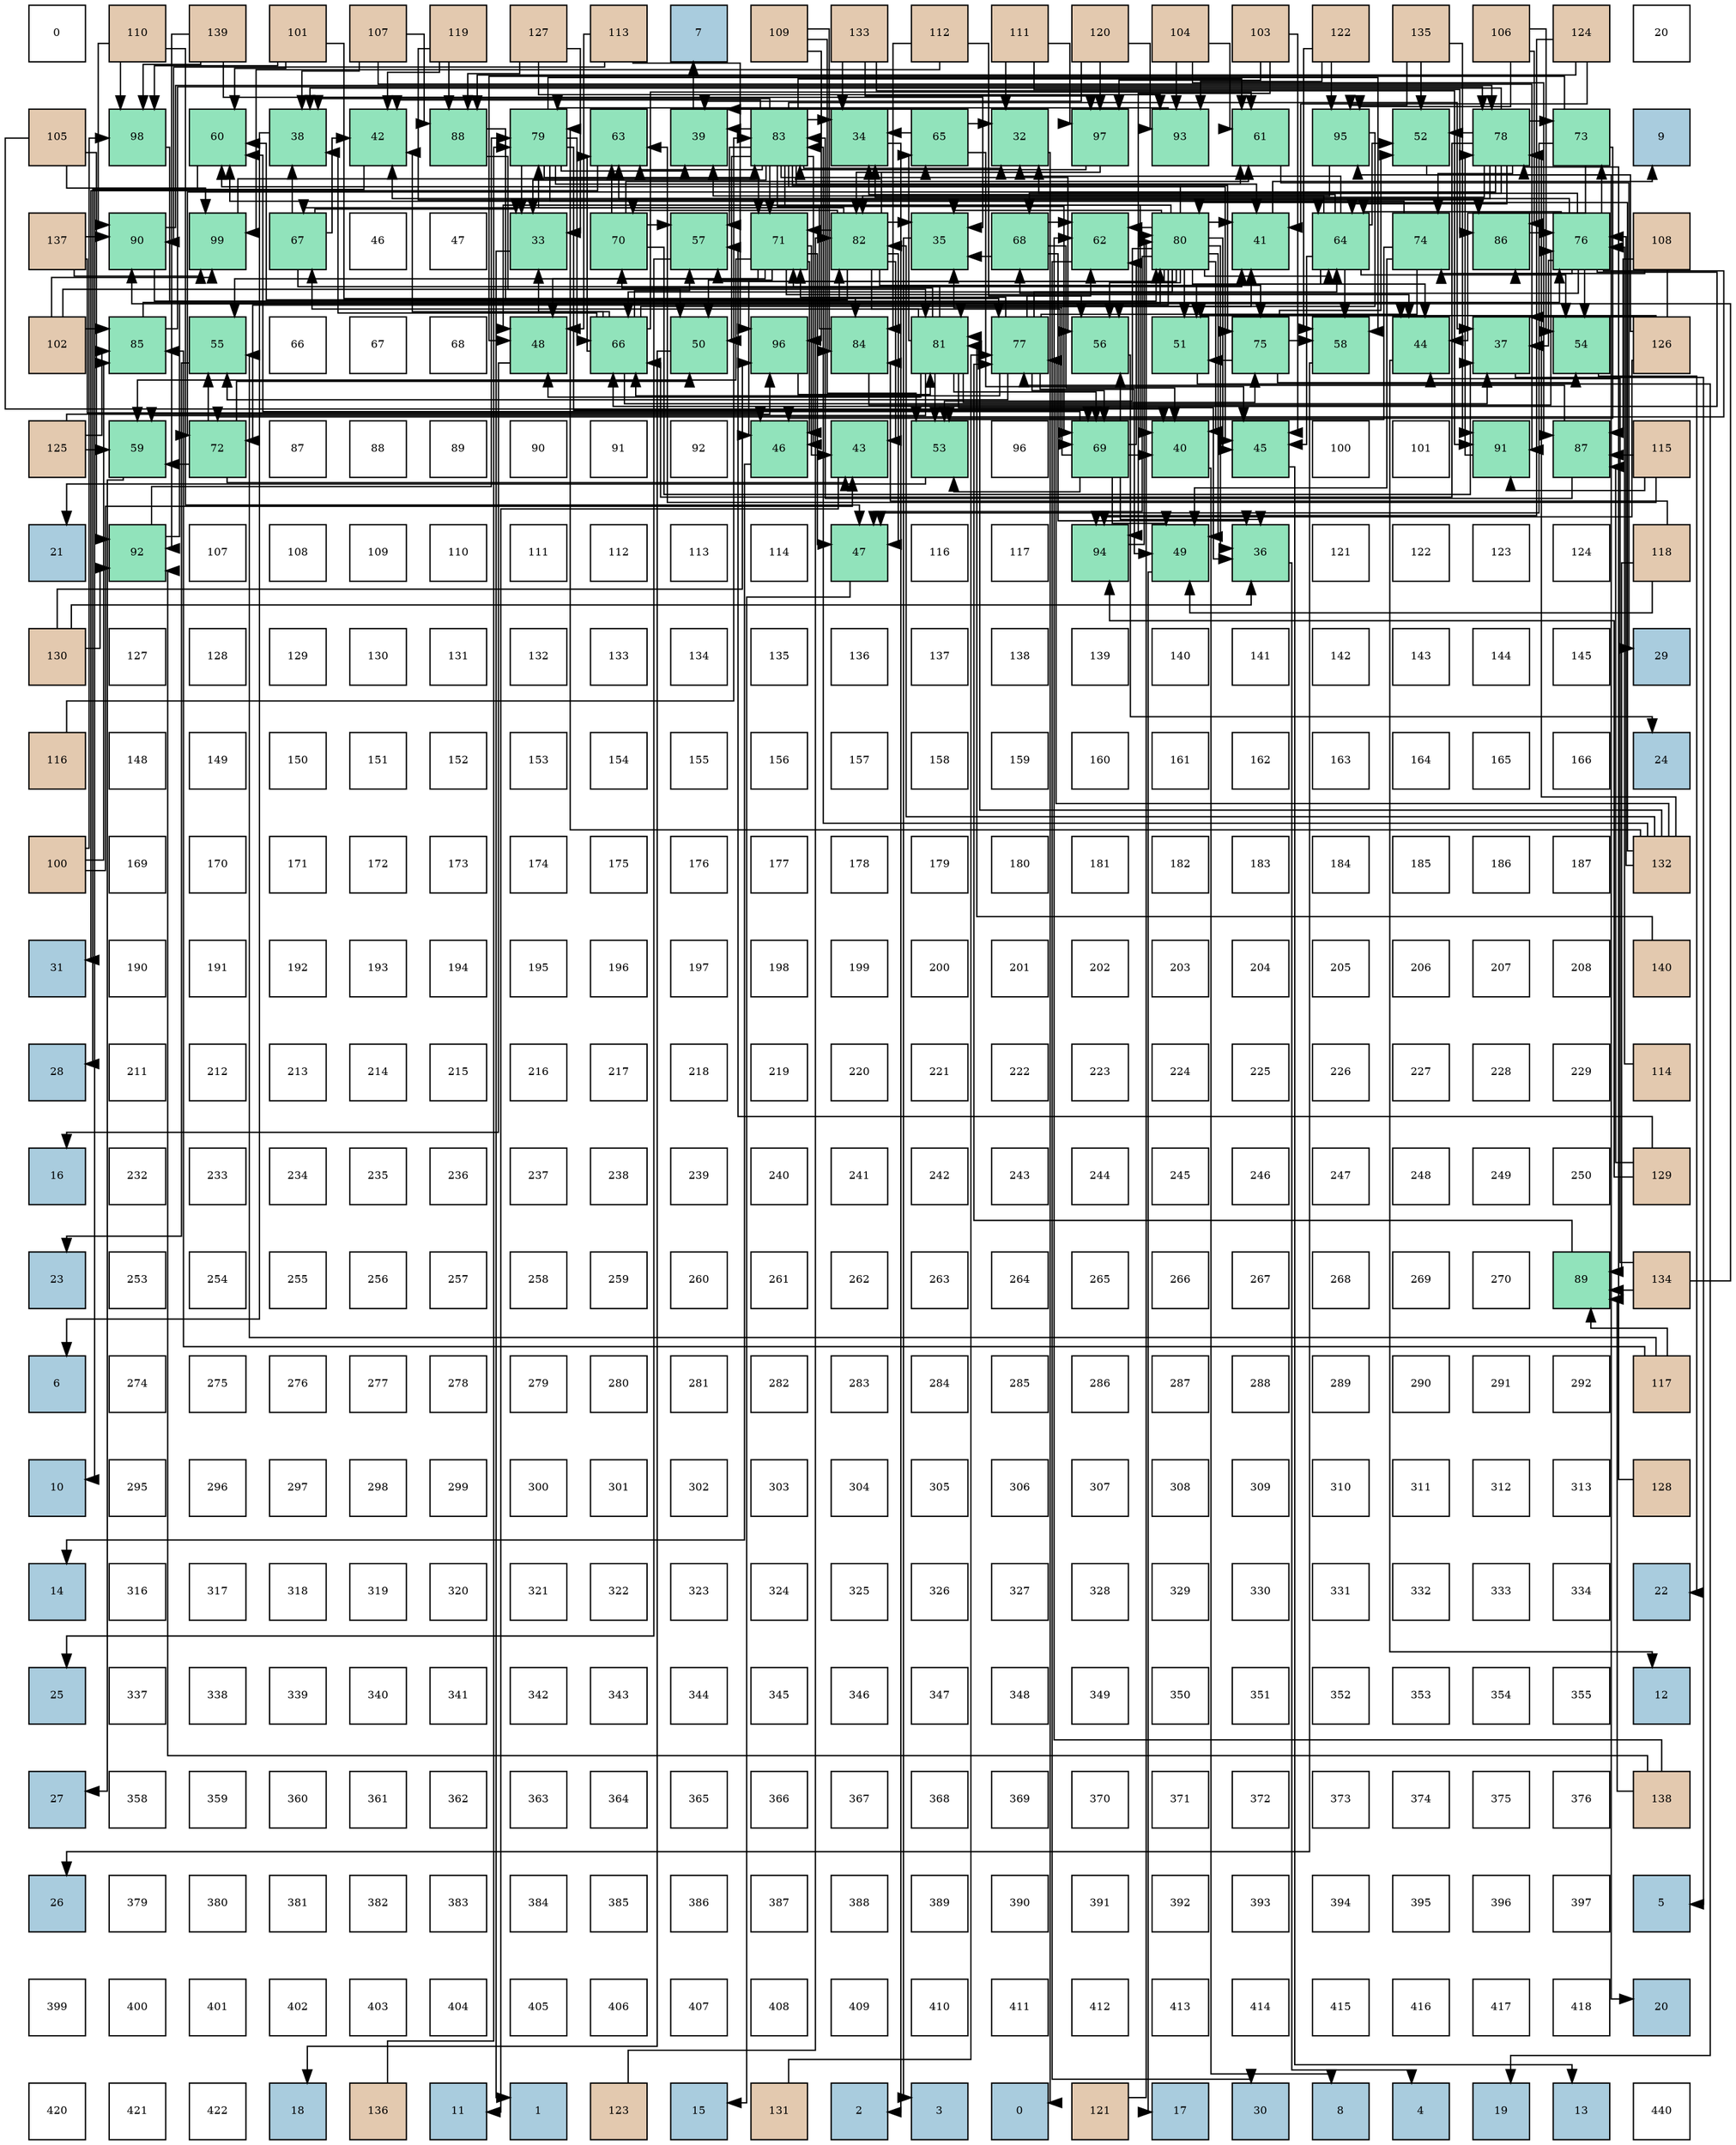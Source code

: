 digraph layout{
 rankdir=TB;
 splines=ortho;
 node [style=filled shape=square fixedsize=true width=0.6];
0[label="0", fontsize=8, fillcolor="#ffffff"];
1[label="110", fontsize=8, fillcolor="#e3c9af"];
2[label="139", fontsize=8, fillcolor="#e3c9af"];
3[label="101", fontsize=8, fillcolor="#e3c9af"];
4[label="107", fontsize=8, fillcolor="#e3c9af"];
5[label="119", fontsize=8, fillcolor="#e3c9af"];
6[label="127", fontsize=8, fillcolor="#e3c9af"];
7[label="113", fontsize=8, fillcolor="#e3c9af"];
8[label="7", fontsize=8, fillcolor="#a9ccde"];
9[label="109", fontsize=8, fillcolor="#e3c9af"];
10[label="133", fontsize=8, fillcolor="#e3c9af"];
11[label="112", fontsize=8, fillcolor="#e3c9af"];
12[label="111", fontsize=8, fillcolor="#e3c9af"];
13[label="120", fontsize=8, fillcolor="#e3c9af"];
14[label="104", fontsize=8, fillcolor="#e3c9af"];
15[label="103", fontsize=8, fillcolor="#e3c9af"];
16[label="122", fontsize=8, fillcolor="#e3c9af"];
17[label="135", fontsize=8, fillcolor="#e3c9af"];
18[label="106", fontsize=8, fillcolor="#e3c9af"];
19[label="124", fontsize=8, fillcolor="#e3c9af"];
20[label="20", fontsize=8, fillcolor="#ffffff"];
21[label="105", fontsize=8, fillcolor="#e3c9af"];
22[label="98", fontsize=8, fillcolor="#91e3bb"];
23[label="60", fontsize=8, fillcolor="#91e3bb"];
24[label="38", fontsize=8, fillcolor="#91e3bb"];
25[label="42", fontsize=8, fillcolor="#91e3bb"];
26[label="88", fontsize=8, fillcolor="#91e3bb"];
27[label="79", fontsize=8, fillcolor="#91e3bb"];
28[label="63", fontsize=8, fillcolor="#91e3bb"];
29[label="39", fontsize=8, fillcolor="#91e3bb"];
30[label="83", fontsize=8, fillcolor="#91e3bb"];
31[label="34", fontsize=8, fillcolor="#91e3bb"];
32[label="65", fontsize=8, fillcolor="#91e3bb"];
33[label="32", fontsize=8, fillcolor="#91e3bb"];
34[label="97", fontsize=8, fillcolor="#91e3bb"];
35[label="93", fontsize=8, fillcolor="#91e3bb"];
36[label="61", fontsize=8, fillcolor="#91e3bb"];
37[label="95", fontsize=8, fillcolor="#91e3bb"];
38[label="52", fontsize=8, fillcolor="#91e3bb"];
39[label="78", fontsize=8, fillcolor="#91e3bb"];
40[label="73", fontsize=8, fillcolor="#91e3bb"];
41[label="9", fontsize=8, fillcolor="#a9ccde"];
42[label="137", fontsize=8, fillcolor="#e3c9af"];
43[label="90", fontsize=8, fillcolor="#91e3bb"];
44[label="99", fontsize=8, fillcolor="#91e3bb"];
45[label="67", fontsize=8, fillcolor="#91e3bb"];
46[label="46", fontsize=8, fillcolor="#ffffff"];
47[label="47", fontsize=8, fillcolor="#ffffff"];
48[label="33", fontsize=8, fillcolor="#91e3bb"];
49[label="70", fontsize=8, fillcolor="#91e3bb"];
50[label="57", fontsize=8, fillcolor="#91e3bb"];
51[label="71", fontsize=8, fillcolor="#91e3bb"];
52[label="82", fontsize=8, fillcolor="#91e3bb"];
53[label="35", fontsize=8, fillcolor="#91e3bb"];
54[label="68", fontsize=8, fillcolor="#91e3bb"];
55[label="62", fontsize=8, fillcolor="#91e3bb"];
56[label="80", fontsize=8, fillcolor="#91e3bb"];
57[label="41", fontsize=8, fillcolor="#91e3bb"];
58[label="64", fontsize=8, fillcolor="#91e3bb"];
59[label="74", fontsize=8, fillcolor="#91e3bb"];
60[label="86", fontsize=8, fillcolor="#91e3bb"];
61[label="76", fontsize=8, fillcolor="#91e3bb"];
62[label="108", fontsize=8, fillcolor="#e3c9af"];
63[label="102", fontsize=8, fillcolor="#e3c9af"];
64[label="85", fontsize=8, fillcolor="#91e3bb"];
65[label="55", fontsize=8, fillcolor="#91e3bb"];
66[label="66", fontsize=8, fillcolor="#ffffff"];
67[label="67", fontsize=8, fillcolor="#ffffff"];
68[label="68", fontsize=8, fillcolor="#ffffff"];
69[label="48", fontsize=8, fillcolor="#91e3bb"];
70[label="66", fontsize=8, fillcolor="#91e3bb"];
71[label="50", fontsize=8, fillcolor="#91e3bb"];
72[label="96", fontsize=8, fillcolor="#91e3bb"];
73[label="84", fontsize=8, fillcolor="#91e3bb"];
74[label="81", fontsize=8, fillcolor="#91e3bb"];
75[label="77", fontsize=8, fillcolor="#91e3bb"];
76[label="56", fontsize=8, fillcolor="#91e3bb"];
77[label="51", fontsize=8, fillcolor="#91e3bb"];
78[label="75", fontsize=8, fillcolor="#91e3bb"];
79[label="58", fontsize=8, fillcolor="#91e3bb"];
80[label="44", fontsize=8, fillcolor="#91e3bb"];
81[label="37", fontsize=8, fillcolor="#91e3bb"];
82[label="54", fontsize=8, fillcolor="#91e3bb"];
83[label="126", fontsize=8, fillcolor="#e3c9af"];
84[label="125", fontsize=8, fillcolor="#e3c9af"];
85[label="59", fontsize=8, fillcolor="#91e3bb"];
86[label="72", fontsize=8, fillcolor="#91e3bb"];
87[label="87", fontsize=8, fillcolor="#ffffff"];
88[label="88", fontsize=8, fillcolor="#ffffff"];
89[label="89", fontsize=8, fillcolor="#ffffff"];
90[label="90", fontsize=8, fillcolor="#ffffff"];
91[label="91", fontsize=8, fillcolor="#ffffff"];
92[label="92", fontsize=8, fillcolor="#ffffff"];
93[label="46", fontsize=8, fillcolor="#91e3bb"];
94[label="43", fontsize=8, fillcolor="#91e3bb"];
95[label="53", fontsize=8, fillcolor="#91e3bb"];
96[label="96", fontsize=8, fillcolor="#ffffff"];
97[label="69", fontsize=8, fillcolor="#91e3bb"];
98[label="40", fontsize=8, fillcolor="#91e3bb"];
99[label="45", fontsize=8, fillcolor="#91e3bb"];
100[label="100", fontsize=8, fillcolor="#ffffff"];
101[label="101", fontsize=8, fillcolor="#ffffff"];
102[label="91", fontsize=8, fillcolor="#91e3bb"];
103[label="87", fontsize=8, fillcolor="#91e3bb"];
104[label="115", fontsize=8, fillcolor="#e3c9af"];
105[label="21", fontsize=8, fillcolor="#a9ccde"];
106[label="92", fontsize=8, fillcolor="#91e3bb"];
107[label="107", fontsize=8, fillcolor="#ffffff"];
108[label="108", fontsize=8, fillcolor="#ffffff"];
109[label="109", fontsize=8, fillcolor="#ffffff"];
110[label="110", fontsize=8, fillcolor="#ffffff"];
111[label="111", fontsize=8, fillcolor="#ffffff"];
112[label="112", fontsize=8, fillcolor="#ffffff"];
113[label="113", fontsize=8, fillcolor="#ffffff"];
114[label="114", fontsize=8, fillcolor="#ffffff"];
115[label="47", fontsize=8, fillcolor="#91e3bb"];
116[label="116", fontsize=8, fillcolor="#ffffff"];
117[label="117", fontsize=8, fillcolor="#ffffff"];
118[label="94", fontsize=8, fillcolor="#91e3bb"];
119[label="49", fontsize=8, fillcolor="#91e3bb"];
120[label="36", fontsize=8, fillcolor="#91e3bb"];
121[label="121", fontsize=8, fillcolor="#ffffff"];
122[label="122", fontsize=8, fillcolor="#ffffff"];
123[label="123", fontsize=8, fillcolor="#ffffff"];
124[label="124", fontsize=8, fillcolor="#ffffff"];
125[label="118", fontsize=8, fillcolor="#e3c9af"];
126[label="130", fontsize=8, fillcolor="#e3c9af"];
127[label="127", fontsize=8, fillcolor="#ffffff"];
128[label="128", fontsize=8, fillcolor="#ffffff"];
129[label="129", fontsize=8, fillcolor="#ffffff"];
130[label="130", fontsize=8, fillcolor="#ffffff"];
131[label="131", fontsize=8, fillcolor="#ffffff"];
132[label="132", fontsize=8, fillcolor="#ffffff"];
133[label="133", fontsize=8, fillcolor="#ffffff"];
134[label="134", fontsize=8, fillcolor="#ffffff"];
135[label="135", fontsize=8, fillcolor="#ffffff"];
136[label="136", fontsize=8, fillcolor="#ffffff"];
137[label="137", fontsize=8, fillcolor="#ffffff"];
138[label="138", fontsize=8, fillcolor="#ffffff"];
139[label="139", fontsize=8, fillcolor="#ffffff"];
140[label="140", fontsize=8, fillcolor="#ffffff"];
141[label="141", fontsize=8, fillcolor="#ffffff"];
142[label="142", fontsize=8, fillcolor="#ffffff"];
143[label="143", fontsize=8, fillcolor="#ffffff"];
144[label="144", fontsize=8, fillcolor="#ffffff"];
145[label="145", fontsize=8, fillcolor="#ffffff"];
146[label="29", fontsize=8, fillcolor="#a9ccde"];
147[label="116", fontsize=8, fillcolor="#e3c9af"];
148[label="148", fontsize=8, fillcolor="#ffffff"];
149[label="149", fontsize=8, fillcolor="#ffffff"];
150[label="150", fontsize=8, fillcolor="#ffffff"];
151[label="151", fontsize=8, fillcolor="#ffffff"];
152[label="152", fontsize=8, fillcolor="#ffffff"];
153[label="153", fontsize=8, fillcolor="#ffffff"];
154[label="154", fontsize=8, fillcolor="#ffffff"];
155[label="155", fontsize=8, fillcolor="#ffffff"];
156[label="156", fontsize=8, fillcolor="#ffffff"];
157[label="157", fontsize=8, fillcolor="#ffffff"];
158[label="158", fontsize=8, fillcolor="#ffffff"];
159[label="159", fontsize=8, fillcolor="#ffffff"];
160[label="160", fontsize=8, fillcolor="#ffffff"];
161[label="161", fontsize=8, fillcolor="#ffffff"];
162[label="162", fontsize=8, fillcolor="#ffffff"];
163[label="163", fontsize=8, fillcolor="#ffffff"];
164[label="164", fontsize=8, fillcolor="#ffffff"];
165[label="165", fontsize=8, fillcolor="#ffffff"];
166[label="166", fontsize=8, fillcolor="#ffffff"];
167[label="24", fontsize=8, fillcolor="#a9ccde"];
168[label="100", fontsize=8, fillcolor="#e3c9af"];
169[label="169", fontsize=8, fillcolor="#ffffff"];
170[label="170", fontsize=8, fillcolor="#ffffff"];
171[label="171", fontsize=8, fillcolor="#ffffff"];
172[label="172", fontsize=8, fillcolor="#ffffff"];
173[label="173", fontsize=8, fillcolor="#ffffff"];
174[label="174", fontsize=8, fillcolor="#ffffff"];
175[label="175", fontsize=8, fillcolor="#ffffff"];
176[label="176", fontsize=8, fillcolor="#ffffff"];
177[label="177", fontsize=8, fillcolor="#ffffff"];
178[label="178", fontsize=8, fillcolor="#ffffff"];
179[label="179", fontsize=8, fillcolor="#ffffff"];
180[label="180", fontsize=8, fillcolor="#ffffff"];
181[label="181", fontsize=8, fillcolor="#ffffff"];
182[label="182", fontsize=8, fillcolor="#ffffff"];
183[label="183", fontsize=8, fillcolor="#ffffff"];
184[label="184", fontsize=8, fillcolor="#ffffff"];
185[label="185", fontsize=8, fillcolor="#ffffff"];
186[label="186", fontsize=8, fillcolor="#ffffff"];
187[label="187", fontsize=8, fillcolor="#ffffff"];
188[label="132", fontsize=8, fillcolor="#e3c9af"];
189[label="31", fontsize=8, fillcolor="#a9ccde"];
190[label="190", fontsize=8, fillcolor="#ffffff"];
191[label="191", fontsize=8, fillcolor="#ffffff"];
192[label="192", fontsize=8, fillcolor="#ffffff"];
193[label="193", fontsize=8, fillcolor="#ffffff"];
194[label="194", fontsize=8, fillcolor="#ffffff"];
195[label="195", fontsize=8, fillcolor="#ffffff"];
196[label="196", fontsize=8, fillcolor="#ffffff"];
197[label="197", fontsize=8, fillcolor="#ffffff"];
198[label="198", fontsize=8, fillcolor="#ffffff"];
199[label="199", fontsize=8, fillcolor="#ffffff"];
200[label="200", fontsize=8, fillcolor="#ffffff"];
201[label="201", fontsize=8, fillcolor="#ffffff"];
202[label="202", fontsize=8, fillcolor="#ffffff"];
203[label="203", fontsize=8, fillcolor="#ffffff"];
204[label="204", fontsize=8, fillcolor="#ffffff"];
205[label="205", fontsize=8, fillcolor="#ffffff"];
206[label="206", fontsize=8, fillcolor="#ffffff"];
207[label="207", fontsize=8, fillcolor="#ffffff"];
208[label="208", fontsize=8, fillcolor="#ffffff"];
209[label="140", fontsize=8, fillcolor="#e3c9af"];
210[label="28", fontsize=8, fillcolor="#a9ccde"];
211[label="211", fontsize=8, fillcolor="#ffffff"];
212[label="212", fontsize=8, fillcolor="#ffffff"];
213[label="213", fontsize=8, fillcolor="#ffffff"];
214[label="214", fontsize=8, fillcolor="#ffffff"];
215[label="215", fontsize=8, fillcolor="#ffffff"];
216[label="216", fontsize=8, fillcolor="#ffffff"];
217[label="217", fontsize=8, fillcolor="#ffffff"];
218[label="218", fontsize=8, fillcolor="#ffffff"];
219[label="219", fontsize=8, fillcolor="#ffffff"];
220[label="220", fontsize=8, fillcolor="#ffffff"];
221[label="221", fontsize=8, fillcolor="#ffffff"];
222[label="222", fontsize=8, fillcolor="#ffffff"];
223[label="223", fontsize=8, fillcolor="#ffffff"];
224[label="224", fontsize=8, fillcolor="#ffffff"];
225[label="225", fontsize=8, fillcolor="#ffffff"];
226[label="226", fontsize=8, fillcolor="#ffffff"];
227[label="227", fontsize=8, fillcolor="#ffffff"];
228[label="228", fontsize=8, fillcolor="#ffffff"];
229[label="229", fontsize=8, fillcolor="#ffffff"];
230[label="114", fontsize=8, fillcolor="#e3c9af"];
231[label="16", fontsize=8, fillcolor="#a9ccde"];
232[label="232", fontsize=8, fillcolor="#ffffff"];
233[label="233", fontsize=8, fillcolor="#ffffff"];
234[label="234", fontsize=8, fillcolor="#ffffff"];
235[label="235", fontsize=8, fillcolor="#ffffff"];
236[label="236", fontsize=8, fillcolor="#ffffff"];
237[label="237", fontsize=8, fillcolor="#ffffff"];
238[label="238", fontsize=8, fillcolor="#ffffff"];
239[label="239", fontsize=8, fillcolor="#ffffff"];
240[label="240", fontsize=8, fillcolor="#ffffff"];
241[label="241", fontsize=8, fillcolor="#ffffff"];
242[label="242", fontsize=8, fillcolor="#ffffff"];
243[label="243", fontsize=8, fillcolor="#ffffff"];
244[label="244", fontsize=8, fillcolor="#ffffff"];
245[label="245", fontsize=8, fillcolor="#ffffff"];
246[label="246", fontsize=8, fillcolor="#ffffff"];
247[label="247", fontsize=8, fillcolor="#ffffff"];
248[label="248", fontsize=8, fillcolor="#ffffff"];
249[label="249", fontsize=8, fillcolor="#ffffff"];
250[label="250", fontsize=8, fillcolor="#ffffff"];
251[label="129", fontsize=8, fillcolor="#e3c9af"];
252[label="23", fontsize=8, fillcolor="#a9ccde"];
253[label="253", fontsize=8, fillcolor="#ffffff"];
254[label="254", fontsize=8, fillcolor="#ffffff"];
255[label="255", fontsize=8, fillcolor="#ffffff"];
256[label="256", fontsize=8, fillcolor="#ffffff"];
257[label="257", fontsize=8, fillcolor="#ffffff"];
258[label="258", fontsize=8, fillcolor="#ffffff"];
259[label="259", fontsize=8, fillcolor="#ffffff"];
260[label="260", fontsize=8, fillcolor="#ffffff"];
261[label="261", fontsize=8, fillcolor="#ffffff"];
262[label="262", fontsize=8, fillcolor="#ffffff"];
263[label="263", fontsize=8, fillcolor="#ffffff"];
264[label="264", fontsize=8, fillcolor="#ffffff"];
265[label="265", fontsize=8, fillcolor="#ffffff"];
266[label="266", fontsize=8, fillcolor="#ffffff"];
267[label="267", fontsize=8, fillcolor="#ffffff"];
268[label="268", fontsize=8, fillcolor="#ffffff"];
269[label="269", fontsize=8, fillcolor="#ffffff"];
270[label="270", fontsize=8, fillcolor="#ffffff"];
271[label="89", fontsize=8, fillcolor="#91e3bb"];
272[label="134", fontsize=8, fillcolor="#e3c9af"];
273[label="6", fontsize=8, fillcolor="#a9ccde"];
274[label="274", fontsize=8, fillcolor="#ffffff"];
275[label="275", fontsize=8, fillcolor="#ffffff"];
276[label="276", fontsize=8, fillcolor="#ffffff"];
277[label="277", fontsize=8, fillcolor="#ffffff"];
278[label="278", fontsize=8, fillcolor="#ffffff"];
279[label="279", fontsize=8, fillcolor="#ffffff"];
280[label="280", fontsize=8, fillcolor="#ffffff"];
281[label="281", fontsize=8, fillcolor="#ffffff"];
282[label="282", fontsize=8, fillcolor="#ffffff"];
283[label="283", fontsize=8, fillcolor="#ffffff"];
284[label="284", fontsize=8, fillcolor="#ffffff"];
285[label="285", fontsize=8, fillcolor="#ffffff"];
286[label="286", fontsize=8, fillcolor="#ffffff"];
287[label="287", fontsize=8, fillcolor="#ffffff"];
288[label="288", fontsize=8, fillcolor="#ffffff"];
289[label="289", fontsize=8, fillcolor="#ffffff"];
290[label="290", fontsize=8, fillcolor="#ffffff"];
291[label="291", fontsize=8, fillcolor="#ffffff"];
292[label="292", fontsize=8, fillcolor="#ffffff"];
293[label="117", fontsize=8, fillcolor="#e3c9af"];
294[label="10", fontsize=8, fillcolor="#a9ccde"];
295[label="295", fontsize=8, fillcolor="#ffffff"];
296[label="296", fontsize=8, fillcolor="#ffffff"];
297[label="297", fontsize=8, fillcolor="#ffffff"];
298[label="298", fontsize=8, fillcolor="#ffffff"];
299[label="299", fontsize=8, fillcolor="#ffffff"];
300[label="300", fontsize=8, fillcolor="#ffffff"];
301[label="301", fontsize=8, fillcolor="#ffffff"];
302[label="302", fontsize=8, fillcolor="#ffffff"];
303[label="303", fontsize=8, fillcolor="#ffffff"];
304[label="304", fontsize=8, fillcolor="#ffffff"];
305[label="305", fontsize=8, fillcolor="#ffffff"];
306[label="306", fontsize=8, fillcolor="#ffffff"];
307[label="307", fontsize=8, fillcolor="#ffffff"];
308[label="308", fontsize=8, fillcolor="#ffffff"];
309[label="309", fontsize=8, fillcolor="#ffffff"];
310[label="310", fontsize=8, fillcolor="#ffffff"];
311[label="311", fontsize=8, fillcolor="#ffffff"];
312[label="312", fontsize=8, fillcolor="#ffffff"];
313[label="313", fontsize=8, fillcolor="#ffffff"];
314[label="128", fontsize=8, fillcolor="#e3c9af"];
315[label="14", fontsize=8, fillcolor="#a9ccde"];
316[label="316", fontsize=8, fillcolor="#ffffff"];
317[label="317", fontsize=8, fillcolor="#ffffff"];
318[label="318", fontsize=8, fillcolor="#ffffff"];
319[label="319", fontsize=8, fillcolor="#ffffff"];
320[label="320", fontsize=8, fillcolor="#ffffff"];
321[label="321", fontsize=8, fillcolor="#ffffff"];
322[label="322", fontsize=8, fillcolor="#ffffff"];
323[label="323", fontsize=8, fillcolor="#ffffff"];
324[label="324", fontsize=8, fillcolor="#ffffff"];
325[label="325", fontsize=8, fillcolor="#ffffff"];
326[label="326", fontsize=8, fillcolor="#ffffff"];
327[label="327", fontsize=8, fillcolor="#ffffff"];
328[label="328", fontsize=8, fillcolor="#ffffff"];
329[label="329", fontsize=8, fillcolor="#ffffff"];
330[label="330", fontsize=8, fillcolor="#ffffff"];
331[label="331", fontsize=8, fillcolor="#ffffff"];
332[label="332", fontsize=8, fillcolor="#ffffff"];
333[label="333", fontsize=8, fillcolor="#ffffff"];
334[label="334", fontsize=8, fillcolor="#ffffff"];
335[label="22", fontsize=8, fillcolor="#a9ccde"];
336[label="25", fontsize=8, fillcolor="#a9ccde"];
337[label="337", fontsize=8, fillcolor="#ffffff"];
338[label="338", fontsize=8, fillcolor="#ffffff"];
339[label="339", fontsize=8, fillcolor="#ffffff"];
340[label="340", fontsize=8, fillcolor="#ffffff"];
341[label="341", fontsize=8, fillcolor="#ffffff"];
342[label="342", fontsize=8, fillcolor="#ffffff"];
343[label="343", fontsize=8, fillcolor="#ffffff"];
344[label="344", fontsize=8, fillcolor="#ffffff"];
345[label="345", fontsize=8, fillcolor="#ffffff"];
346[label="346", fontsize=8, fillcolor="#ffffff"];
347[label="347", fontsize=8, fillcolor="#ffffff"];
348[label="348", fontsize=8, fillcolor="#ffffff"];
349[label="349", fontsize=8, fillcolor="#ffffff"];
350[label="350", fontsize=8, fillcolor="#ffffff"];
351[label="351", fontsize=8, fillcolor="#ffffff"];
352[label="352", fontsize=8, fillcolor="#ffffff"];
353[label="353", fontsize=8, fillcolor="#ffffff"];
354[label="354", fontsize=8, fillcolor="#ffffff"];
355[label="355", fontsize=8, fillcolor="#ffffff"];
356[label="12", fontsize=8, fillcolor="#a9ccde"];
357[label="27", fontsize=8, fillcolor="#a9ccde"];
358[label="358", fontsize=8, fillcolor="#ffffff"];
359[label="359", fontsize=8, fillcolor="#ffffff"];
360[label="360", fontsize=8, fillcolor="#ffffff"];
361[label="361", fontsize=8, fillcolor="#ffffff"];
362[label="362", fontsize=8, fillcolor="#ffffff"];
363[label="363", fontsize=8, fillcolor="#ffffff"];
364[label="364", fontsize=8, fillcolor="#ffffff"];
365[label="365", fontsize=8, fillcolor="#ffffff"];
366[label="366", fontsize=8, fillcolor="#ffffff"];
367[label="367", fontsize=8, fillcolor="#ffffff"];
368[label="368", fontsize=8, fillcolor="#ffffff"];
369[label="369", fontsize=8, fillcolor="#ffffff"];
370[label="370", fontsize=8, fillcolor="#ffffff"];
371[label="371", fontsize=8, fillcolor="#ffffff"];
372[label="372", fontsize=8, fillcolor="#ffffff"];
373[label="373", fontsize=8, fillcolor="#ffffff"];
374[label="374", fontsize=8, fillcolor="#ffffff"];
375[label="375", fontsize=8, fillcolor="#ffffff"];
376[label="376", fontsize=8, fillcolor="#ffffff"];
377[label="138", fontsize=8, fillcolor="#e3c9af"];
378[label="26", fontsize=8, fillcolor="#a9ccde"];
379[label="379", fontsize=8, fillcolor="#ffffff"];
380[label="380", fontsize=8, fillcolor="#ffffff"];
381[label="381", fontsize=8, fillcolor="#ffffff"];
382[label="382", fontsize=8, fillcolor="#ffffff"];
383[label="383", fontsize=8, fillcolor="#ffffff"];
384[label="384", fontsize=8, fillcolor="#ffffff"];
385[label="385", fontsize=8, fillcolor="#ffffff"];
386[label="386", fontsize=8, fillcolor="#ffffff"];
387[label="387", fontsize=8, fillcolor="#ffffff"];
388[label="388", fontsize=8, fillcolor="#ffffff"];
389[label="389", fontsize=8, fillcolor="#ffffff"];
390[label="390", fontsize=8, fillcolor="#ffffff"];
391[label="391", fontsize=8, fillcolor="#ffffff"];
392[label="392", fontsize=8, fillcolor="#ffffff"];
393[label="393", fontsize=8, fillcolor="#ffffff"];
394[label="394", fontsize=8, fillcolor="#ffffff"];
395[label="395", fontsize=8, fillcolor="#ffffff"];
396[label="396", fontsize=8, fillcolor="#ffffff"];
397[label="397", fontsize=8, fillcolor="#ffffff"];
398[label="5", fontsize=8, fillcolor="#a9ccde"];
399[label="399", fontsize=8, fillcolor="#ffffff"];
400[label="400", fontsize=8, fillcolor="#ffffff"];
401[label="401", fontsize=8, fillcolor="#ffffff"];
402[label="402", fontsize=8, fillcolor="#ffffff"];
403[label="403", fontsize=8, fillcolor="#ffffff"];
404[label="404", fontsize=8, fillcolor="#ffffff"];
405[label="405", fontsize=8, fillcolor="#ffffff"];
406[label="406", fontsize=8, fillcolor="#ffffff"];
407[label="407", fontsize=8, fillcolor="#ffffff"];
408[label="408", fontsize=8, fillcolor="#ffffff"];
409[label="409", fontsize=8, fillcolor="#ffffff"];
410[label="410", fontsize=8, fillcolor="#ffffff"];
411[label="411", fontsize=8, fillcolor="#ffffff"];
412[label="412", fontsize=8, fillcolor="#ffffff"];
413[label="413", fontsize=8, fillcolor="#ffffff"];
414[label="414", fontsize=8, fillcolor="#ffffff"];
415[label="415", fontsize=8, fillcolor="#ffffff"];
416[label="416", fontsize=8, fillcolor="#ffffff"];
417[label="417", fontsize=8, fillcolor="#ffffff"];
418[label="418", fontsize=8, fillcolor="#ffffff"];
419[label="20", fontsize=8, fillcolor="#a9ccde"];
420[label="420", fontsize=8, fillcolor="#ffffff"];
421[label="421", fontsize=8, fillcolor="#ffffff"];
422[label="422", fontsize=8, fillcolor="#ffffff"];
423[label="18", fontsize=8, fillcolor="#a9ccde"];
424[label="136", fontsize=8, fillcolor="#e3c9af"];
425[label="11", fontsize=8, fillcolor="#a9ccde"];
426[label="1", fontsize=8, fillcolor="#a9ccde"];
427[label="123", fontsize=8, fillcolor="#e3c9af"];
428[label="15", fontsize=8, fillcolor="#a9ccde"];
429[label="131", fontsize=8, fillcolor="#e3c9af"];
430[label="2", fontsize=8, fillcolor="#a9ccde"];
431[label="3", fontsize=8, fillcolor="#a9ccde"];
432[label="0", fontsize=8, fillcolor="#a9ccde"];
433[label="121", fontsize=8, fillcolor="#e3c9af"];
434[label="17", fontsize=8, fillcolor="#a9ccde"];
435[label="30", fontsize=8, fillcolor="#a9ccde"];
436[label="8", fontsize=8, fillcolor="#a9ccde"];
437[label="4", fontsize=8, fillcolor="#a9ccde"];
438[label="19", fontsize=8, fillcolor="#a9ccde"];
439[label="13", fontsize=8, fillcolor="#a9ccde"];
440[label="440", fontsize=8, fillcolor="#ffffff"];
edge [constraint=false, style=vis];33 -> 432;
48 -> 426;
31 -> 430;
53 -> 431;
120 -> 437;
81 -> 398;
24 -> 273;
29 -> 8;
98 -> 436;
57 -> 41;
25 -> 294;
94 -> 425;
80 -> 356;
99 -> 439;
93 -> 315;
115 -> 428;
69 -> 231;
119 -> 434;
71 -> 423;
77 -> 438;
38 -> 419;
95 -> 105;
82 -> 335;
65 -> 252;
76 -> 167;
50 -> 336;
79 -> 378;
85 -> 357;
23 -> 210;
36 -> 146;
55 -> 435;
28 -> 189;
58 -> 33;
58 -> 31;
58 -> 29;
58 -> 99;
58 -> 77;
58 -> 38;
58 -> 82;
58 -> 79;
32 -> 33;
32 -> 31;
32 -> 29;
32 -> 99;
70 -> 48;
70 -> 81;
70 -> 24;
70 -> 57;
70 -> 25;
70 -> 50;
70 -> 36;
70 -> 28;
45 -> 48;
45 -> 24;
45 -> 57;
45 -> 25;
54 -> 53;
54 -> 120;
54 -> 98;
54 -> 55;
97 -> 53;
97 -> 120;
97 -> 98;
97 -> 119;
97 -> 95;
97 -> 76;
97 -> 23;
97 -> 55;
49 -> 81;
49 -> 50;
49 -> 36;
49 -> 28;
51 -> 94;
51 -> 80;
51 -> 93;
51 -> 115;
51 -> 69;
51 -> 71;
51 -> 65;
51 -> 85;
86 -> 94;
86 -> 71;
86 -> 65;
86 -> 85;
40 -> 80;
40 -> 93;
40 -> 115;
40 -> 69;
59 -> 119;
59 -> 95;
59 -> 76;
59 -> 23;
78 -> 77;
78 -> 38;
78 -> 82;
78 -> 79;
61 -> 33;
61 -> 81;
61 -> 25;
61 -> 82;
61 -> 58;
61 -> 70;
61 -> 54;
61 -> 86;
61 -> 40;
61 -> 59;
75 -> 80;
75 -> 119;
75 -> 65;
75 -> 55;
75 -> 58;
75 -> 70;
75 -> 97;
75 -> 51;
39 -> 31;
39 -> 24;
39 -> 38;
39 -> 28;
39 -> 58;
39 -> 70;
39 -> 54;
39 -> 86;
39 -> 40;
39 -> 59;
27 -> 48;
27 -> 29;
27 -> 79;
27 -> 36;
27 -> 58;
27 -> 70;
27 -> 97;
27 -> 51;
56 -> 53;
56 -> 120;
56 -> 98;
56 -> 57;
56 -> 80;
56 -> 99;
56 -> 93;
56 -> 115;
56 -> 69;
56 -> 119;
56 -> 77;
56 -> 95;
56 -> 76;
56 -> 50;
56 -> 23;
56 -> 55;
56 -> 58;
56 -> 70;
56 -> 86;
74 -> 120;
74 -> 69;
74 -> 95;
74 -> 85;
74 -> 32;
74 -> 45;
74 -> 97;
74 -> 49;
74 -> 51;
74 -> 78;
52 -> 53;
52 -> 94;
52 -> 115;
52 -> 23;
52 -> 32;
52 -> 45;
52 -> 97;
52 -> 49;
52 -> 51;
52 -> 78;
30 -> 33;
30 -> 48;
30 -> 31;
30 -> 81;
30 -> 24;
30 -> 29;
30 -> 98;
30 -> 57;
30 -> 25;
30 -> 99;
30 -> 93;
30 -> 71;
30 -> 76;
30 -> 50;
30 -> 36;
30 -> 28;
30 -> 97;
30 -> 51;
30 -> 78;
73 -> 61;
73 -> 27;
64 -> 61;
64 -> 39;
60 -> 61;
103 -> 75;
103 -> 30;
26 -> 75;
26 -> 74;
271 -> 75;
43 -> 39;
43 -> 56;
102 -> 39;
106 -> 27;
106 -> 56;
35 -> 27;
118 -> 56;
37 -> 74;
37 -> 52;
72 -> 74;
34 -> 52;
34 -> 30;
22 -> 52;
44 -> 30;
168 -> 94;
168 -> 64;
168 -> 22;
3 -> 23;
3 -> 73;
3 -> 22;
63 -> 71;
63 -> 64;
63 -> 44;
15 -> 99;
15 -> 118;
15 -> 34;
14 -> 36;
14 -> 103;
14 -> 35;
21 -> 98;
21 -> 106;
21 -> 44;
18 -> 82;
18 -> 60;
18 -> 37;
4 -> 24;
4 -> 26;
4 -> 102;
62 -> 81;
62 -> 60;
62 -> 103;
9 -> 95;
9 -> 73;
9 -> 72;
1 -> 115;
1 -> 43;
1 -> 22;
12 -> 33;
12 -> 60;
12 -> 34;
11 -> 76;
11 -> 73;
11 -> 44;
7 -> 69;
7 -> 43;
7 -> 72;
230 -> 61;
104 -> 28;
104 -> 103;
104 -> 102;
147 -> 30;
293 -> 65;
293 -> 64;
293 -> 271;
125 -> 119;
125 -> 73;
125 -> 271;
5 -> 25;
5 -> 60;
5 -> 26;
13 -> 29;
13 -> 35;
13 -> 34;
433 -> 56;
16 -> 79;
16 -> 35;
16 -> 37;
427 -> 52;
19 -> 57;
19 -> 26;
19 -> 118;
84 -> 85;
84 -> 64;
84 -> 72;
83 -> 77;
83 -> 118;
83 -> 37;
6 -> 48;
6 -> 26;
6 -> 35;
314 -> 39;
251 -> 50;
251 -> 103;
251 -> 118;
126 -> 120;
126 -> 106;
126 -> 72;
429 -> 75;
188 -> 61;
188 -> 75;
188 -> 39;
188 -> 27;
188 -> 56;
188 -> 74;
188 -> 52;
188 -> 30;
10 -> 31;
10 -> 102;
10 -> 34;
272 -> 80;
272 -> 271;
272 -> 43;
17 -> 38;
17 -> 102;
17 -> 37;
424 -> 27;
42 -> 93;
42 -> 43;
42 -> 44;
377 -> 55;
377 -> 271;
377 -> 106;
2 -> 53;
2 -> 106;
2 -> 22;
209 -> 74;
edge [constraint=true, style=invis];
0 -> 21 -> 42 -> 63 -> 84 -> 105 -> 126 -> 147 -> 168 -> 189 -> 210 -> 231 -> 252 -> 273 -> 294 -> 315 -> 336 -> 357 -> 378 -> 399 -> 420;
1 -> 22 -> 43 -> 64 -> 85 -> 106 -> 127 -> 148 -> 169 -> 190 -> 211 -> 232 -> 253 -> 274 -> 295 -> 316 -> 337 -> 358 -> 379 -> 400 -> 421;
2 -> 23 -> 44 -> 65 -> 86 -> 107 -> 128 -> 149 -> 170 -> 191 -> 212 -> 233 -> 254 -> 275 -> 296 -> 317 -> 338 -> 359 -> 380 -> 401 -> 422;
3 -> 24 -> 45 -> 66 -> 87 -> 108 -> 129 -> 150 -> 171 -> 192 -> 213 -> 234 -> 255 -> 276 -> 297 -> 318 -> 339 -> 360 -> 381 -> 402 -> 423;
4 -> 25 -> 46 -> 67 -> 88 -> 109 -> 130 -> 151 -> 172 -> 193 -> 214 -> 235 -> 256 -> 277 -> 298 -> 319 -> 340 -> 361 -> 382 -> 403 -> 424;
5 -> 26 -> 47 -> 68 -> 89 -> 110 -> 131 -> 152 -> 173 -> 194 -> 215 -> 236 -> 257 -> 278 -> 299 -> 320 -> 341 -> 362 -> 383 -> 404 -> 425;
6 -> 27 -> 48 -> 69 -> 90 -> 111 -> 132 -> 153 -> 174 -> 195 -> 216 -> 237 -> 258 -> 279 -> 300 -> 321 -> 342 -> 363 -> 384 -> 405 -> 426;
7 -> 28 -> 49 -> 70 -> 91 -> 112 -> 133 -> 154 -> 175 -> 196 -> 217 -> 238 -> 259 -> 280 -> 301 -> 322 -> 343 -> 364 -> 385 -> 406 -> 427;
8 -> 29 -> 50 -> 71 -> 92 -> 113 -> 134 -> 155 -> 176 -> 197 -> 218 -> 239 -> 260 -> 281 -> 302 -> 323 -> 344 -> 365 -> 386 -> 407 -> 428;
9 -> 30 -> 51 -> 72 -> 93 -> 114 -> 135 -> 156 -> 177 -> 198 -> 219 -> 240 -> 261 -> 282 -> 303 -> 324 -> 345 -> 366 -> 387 -> 408 -> 429;
10 -> 31 -> 52 -> 73 -> 94 -> 115 -> 136 -> 157 -> 178 -> 199 -> 220 -> 241 -> 262 -> 283 -> 304 -> 325 -> 346 -> 367 -> 388 -> 409 -> 430;
11 -> 32 -> 53 -> 74 -> 95 -> 116 -> 137 -> 158 -> 179 -> 200 -> 221 -> 242 -> 263 -> 284 -> 305 -> 326 -> 347 -> 368 -> 389 -> 410 -> 431;
12 -> 33 -> 54 -> 75 -> 96 -> 117 -> 138 -> 159 -> 180 -> 201 -> 222 -> 243 -> 264 -> 285 -> 306 -> 327 -> 348 -> 369 -> 390 -> 411 -> 432;
13 -> 34 -> 55 -> 76 -> 97 -> 118 -> 139 -> 160 -> 181 -> 202 -> 223 -> 244 -> 265 -> 286 -> 307 -> 328 -> 349 -> 370 -> 391 -> 412 -> 433;
14 -> 35 -> 56 -> 77 -> 98 -> 119 -> 140 -> 161 -> 182 -> 203 -> 224 -> 245 -> 266 -> 287 -> 308 -> 329 -> 350 -> 371 -> 392 -> 413 -> 434;
15 -> 36 -> 57 -> 78 -> 99 -> 120 -> 141 -> 162 -> 183 -> 204 -> 225 -> 246 -> 267 -> 288 -> 309 -> 330 -> 351 -> 372 -> 393 -> 414 -> 435;
16 -> 37 -> 58 -> 79 -> 100 -> 121 -> 142 -> 163 -> 184 -> 205 -> 226 -> 247 -> 268 -> 289 -> 310 -> 331 -> 352 -> 373 -> 394 -> 415 -> 436;
17 -> 38 -> 59 -> 80 -> 101 -> 122 -> 143 -> 164 -> 185 -> 206 -> 227 -> 248 -> 269 -> 290 -> 311 -> 332 -> 353 -> 374 -> 395 -> 416 -> 437;
18 -> 39 -> 60 -> 81 -> 102 -> 123 -> 144 -> 165 -> 186 -> 207 -> 228 -> 249 -> 270 -> 291 -> 312 -> 333 -> 354 -> 375 -> 396 -> 417 -> 438;
19 -> 40 -> 61 -> 82 -> 103 -> 124 -> 145 -> 166 -> 187 -> 208 -> 229 -> 250 -> 271 -> 292 -> 313 -> 334 -> 355 -> 376 -> 397 -> 418 -> 439;
20 -> 41 -> 62 -> 83 -> 104 -> 125 -> 146 -> 167 -> 188 -> 209 -> 230 -> 251 -> 272 -> 293 -> 314 -> 335 -> 356 -> 377 -> 398 -> 419 -> 440;
rank = same {0 -> 1 -> 2 -> 3 -> 4 -> 5 -> 6 -> 7 -> 8 -> 9 -> 10 -> 11 -> 12 -> 13 -> 14 -> 15 -> 16 -> 17 -> 18 -> 19 -> 20};
rank = same {21 -> 22 -> 23 -> 24 -> 25 -> 26 -> 27 -> 28 -> 29 -> 30 -> 31 -> 32 -> 33 -> 34 -> 35 -> 36 -> 37 -> 38 -> 39 -> 40 -> 41};
rank = same {42 -> 43 -> 44 -> 45 -> 46 -> 47 -> 48 -> 49 -> 50 -> 51 -> 52 -> 53 -> 54 -> 55 -> 56 -> 57 -> 58 -> 59 -> 60 -> 61 -> 62};
rank = same {63 -> 64 -> 65 -> 66 -> 67 -> 68 -> 69 -> 70 -> 71 -> 72 -> 73 -> 74 -> 75 -> 76 -> 77 -> 78 -> 79 -> 80 -> 81 -> 82 -> 83};
rank = same {84 -> 85 -> 86 -> 87 -> 88 -> 89 -> 90 -> 91 -> 92 -> 93 -> 94 -> 95 -> 96 -> 97 -> 98 -> 99 -> 100 -> 101 -> 102 -> 103 -> 104};
rank = same {105 -> 106 -> 107 -> 108 -> 109 -> 110 -> 111 -> 112 -> 113 -> 114 -> 115 -> 116 -> 117 -> 118 -> 119 -> 120 -> 121 -> 122 -> 123 -> 124 -> 125};
rank = same {126 -> 127 -> 128 -> 129 -> 130 -> 131 -> 132 -> 133 -> 134 -> 135 -> 136 -> 137 -> 138 -> 139 -> 140 -> 141 -> 142 -> 143 -> 144 -> 145 -> 146};
rank = same {147 -> 148 -> 149 -> 150 -> 151 -> 152 -> 153 -> 154 -> 155 -> 156 -> 157 -> 158 -> 159 -> 160 -> 161 -> 162 -> 163 -> 164 -> 165 -> 166 -> 167};
rank = same {168 -> 169 -> 170 -> 171 -> 172 -> 173 -> 174 -> 175 -> 176 -> 177 -> 178 -> 179 -> 180 -> 181 -> 182 -> 183 -> 184 -> 185 -> 186 -> 187 -> 188};
rank = same {189 -> 190 -> 191 -> 192 -> 193 -> 194 -> 195 -> 196 -> 197 -> 198 -> 199 -> 200 -> 201 -> 202 -> 203 -> 204 -> 205 -> 206 -> 207 -> 208 -> 209};
rank = same {210 -> 211 -> 212 -> 213 -> 214 -> 215 -> 216 -> 217 -> 218 -> 219 -> 220 -> 221 -> 222 -> 223 -> 224 -> 225 -> 226 -> 227 -> 228 -> 229 -> 230};
rank = same {231 -> 232 -> 233 -> 234 -> 235 -> 236 -> 237 -> 238 -> 239 -> 240 -> 241 -> 242 -> 243 -> 244 -> 245 -> 246 -> 247 -> 248 -> 249 -> 250 -> 251};
rank = same {252 -> 253 -> 254 -> 255 -> 256 -> 257 -> 258 -> 259 -> 260 -> 261 -> 262 -> 263 -> 264 -> 265 -> 266 -> 267 -> 268 -> 269 -> 270 -> 271 -> 272};
rank = same {273 -> 274 -> 275 -> 276 -> 277 -> 278 -> 279 -> 280 -> 281 -> 282 -> 283 -> 284 -> 285 -> 286 -> 287 -> 288 -> 289 -> 290 -> 291 -> 292 -> 293};
rank = same {294 -> 295 -> 296 -> 297 -> 298 -> 299 -> 300 -> 301 -> 302 -> 303 -> 304 -> 305 -> 306 -> 307 -> 308 -> 309 -> 310 -> 311 -> 312 -> 313 -> 314};
rank = same {315 -> 316 -> 317 -> 318 -> 319 -> 320 -> 321 -> 322 -> 323 -> 324 -> 325 -> 326 -> 327 -> 328 -> 329 -> 330 -> 331 -> 332 -> 333 -> 334 -> 335};
rank = same {336 -> 337 -> 338 -> 339 -> 340 -> 341 -> 342 -> 343 -> 344 -> 345 -> 346 -> 347 -> 348 -> 349 -> 350 -> 351 -> 352 -> 353 -> 354 -> 355 -> 356};
rank = same {357 -> 358 -> 359 -> 360 -> 361 -> 362 -> 363 -> 364 -> 365 -> 366 -> 367 -> 368 -> 369 -> 370 -> 371 -> 372 -> 373 -> 374 -> 375 -> 376 -> 377};
rank = same {378 -> 379 -> 380 -> 381 -> 382 -> 383 -> 384 -> 385 -> 386 -> 387 -> 388 -> 389 -> 390 -> 391 -> 392 -> 393 -> 394 -> 395 -> 396 -> 397 -> 398};
rank = same {399 -> 400 -> 401 -> 402 -> 403 -> 404 -> 405 -> 406 -> 407 -> 408 -> 409 -> 410 -> 411 -> 412 -> 413 -> 414 -> 415 -> 416 -> 417 -> 418 -> 419};
rank = same {420 -> 421 -> 422 -> 423 -> 424 -> 425 -> 426 -> 427 -> 428 -> 429 -> 430 -> 431 -> 432 -> 433 -> 434 -> 435 -> 436 -> 437 -> 438 -> 439 -> 440};
}